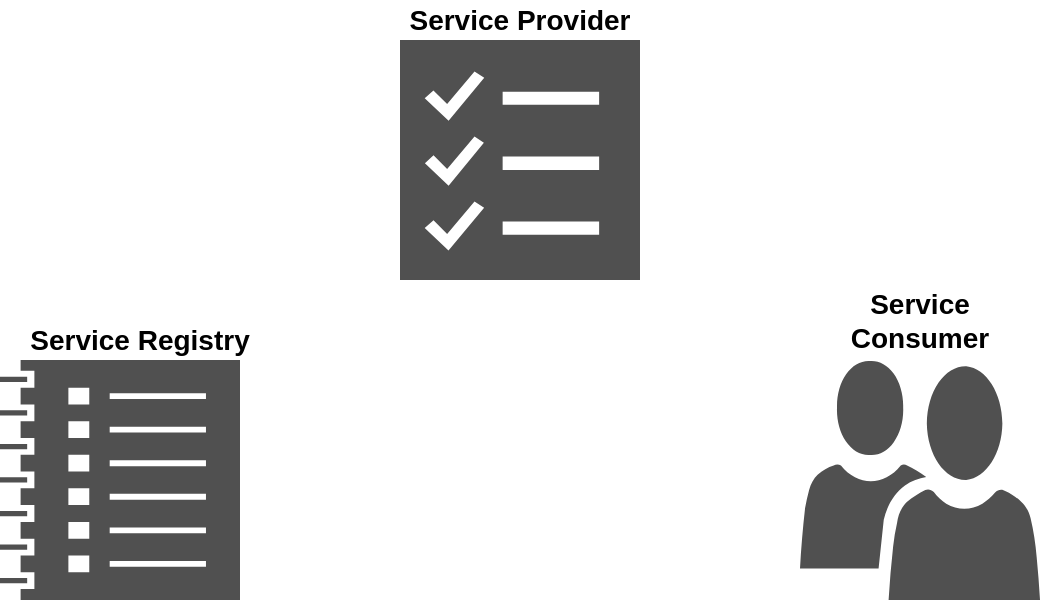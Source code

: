 <mxfile version="14.3.1" type="github">
  <diagram id="qYXOTBADTlD6r1PIQ9Ue" name="Page-1">
    <mxGraphModel dx="782" dy="348" grid="1" gridSize="10" guides="1" tooltips="1" connect="1" arrows="1" fold="1" page="1" pageScale="1" pageWidth="850" pageHeight="1100" math="0" shadow="0">
      <root>
        <mxCell id="0" />
        <mxCell id="1" parent="0" />
        <mxCell id="ZJIFpTjNeK1A_BjzFA1M-1" value="" style="pointerEvents=1;shadow=0;dashed=0;html=1;strokeColor=none;labelPosition=center;verticalLabelPosition=bottom;verticalAlign=top;align=center;fillColor=#505050;shape=mxgraph.mscae.intune.user_group" vertex="1" parent="1">
          <mxGeometry x="560" y="200" width="120" height="120" as="geometry" />
        </mxCell>
        <mxCell id="ZJIFpTjNeK1A_BjzFA1M-3" value="" style="pointerEvents=1;shadow=0;dashed=0;html=1;strokeColor=none;labelPosition=center;verticalLabelPosition=bottom;verticalAlign=top;align=center;fillColor=#505050;shape=mxgraph.mscae.oms.log_management" vertex="1" parent="1">
          <mxGeometry x="160" y="200" width="120" height="120" as="geometry" />
        </mxCell>
        <mxCell id="ZJIFpTjNeK1A_BjzFA1M-4" value="" style="pointerEvents=1;shadow=0;dashed=0;html=1;strokeColor=none;labelPosition=center;verticalLabelPosition=bottom;verticalAlign=top;align=center;fillColor=#505050;shape=mxgraph.mscae.oms.assessments" vertex="1" parent="1">
          <mxGeometry x="360" y="40" width="120" height="120" as="geometry" />
        </mxCell>
        <mxCell id="ZJIFpTjNeK1A_BjzFA1M-5" value="&lt;b&gt;&lt;font style=&quot;font-size: 14px&quot;&gt;Service Provider&lt;br&gt;&lt;/font&gt;&lt;/b&gt;" style="text;html=1;strokeColor=none;fillColor=none;align=center;verticalAlign=middle;whiteSpace=wrap;rounded=0;" vertex="1" parent="1">
          <mxGeometry x="360" y="20" width="120" height="20" as="geometry" />
        </mxCell>
        <mxCell id="ZJIFpTjNeK1A_BjzFA1M-8" value="&lt;b&gt;&lt;font style=&quot;font-size: 14px&quot;&gt;Service Registry&lt;/font&gt;&lt;/b&gt;" style="text;html=1;strokeColor=none;fillColor=none;align=center;verticalAlign=middle;whiteSpace=wrap;rounded=0;" vertex="1" parent="1">
          <mxGeometry x="170" y="180" width="120" height="20" as="geometry" />
        </mxCell>
        <mxCell id="ZJIFpTjNeK1A_BjzFA1M-11" value="&lt;font size=&quot;1&quot;&gt;&lt;b style=&quot;font-size: 14px&quot;&gt;Service Consumer&lt;/b&gt;&lt;/font&gt;" style="text;html=1;strokeColor=none;fillColor=none;align=center;verticalAlign=middle;whiteSpace=wrap;rounded=0;" vertex="1" parent="1">
          <mxGeometry x="560" y="170" width="120" height="20" as="geometry" />
        </mxCell>
      </root>
    </mxGraphModel>
  </diagram>
</mxfile>
